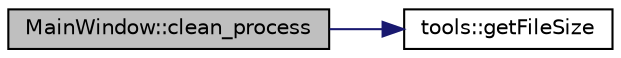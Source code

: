 digraph "MainWindow::clean_process"
{
 // INTERACTIVE_SVG=YES
  edge [fontname="Helvetica",fontsize="10",labelfontname="Helvetica",labelfontsize="10"];
  node [fontname="Helvetica",fontsize="10",shape=record];
  rankdir="LR";
  Node12 [label="MainWindow::clean_process",height=0.2,width=0.4,color="black", fillcolor="grey75", style="filled", fontcolor="black"];
  Node12 -> Node13 [color="midnightblue",fontsize="10",style="solid",fontname="Helvetica"];
  Node13 [label="tools::getFileSize",height=0.2,width=0.4,color="black", fillcolor="white", style="filled",URL="$classtools.html#af8dd668ff2d13b46cc2d7cf95d19b297",tooltip="Renvoie la taille d&#39;un fichier en octets. "];
}

